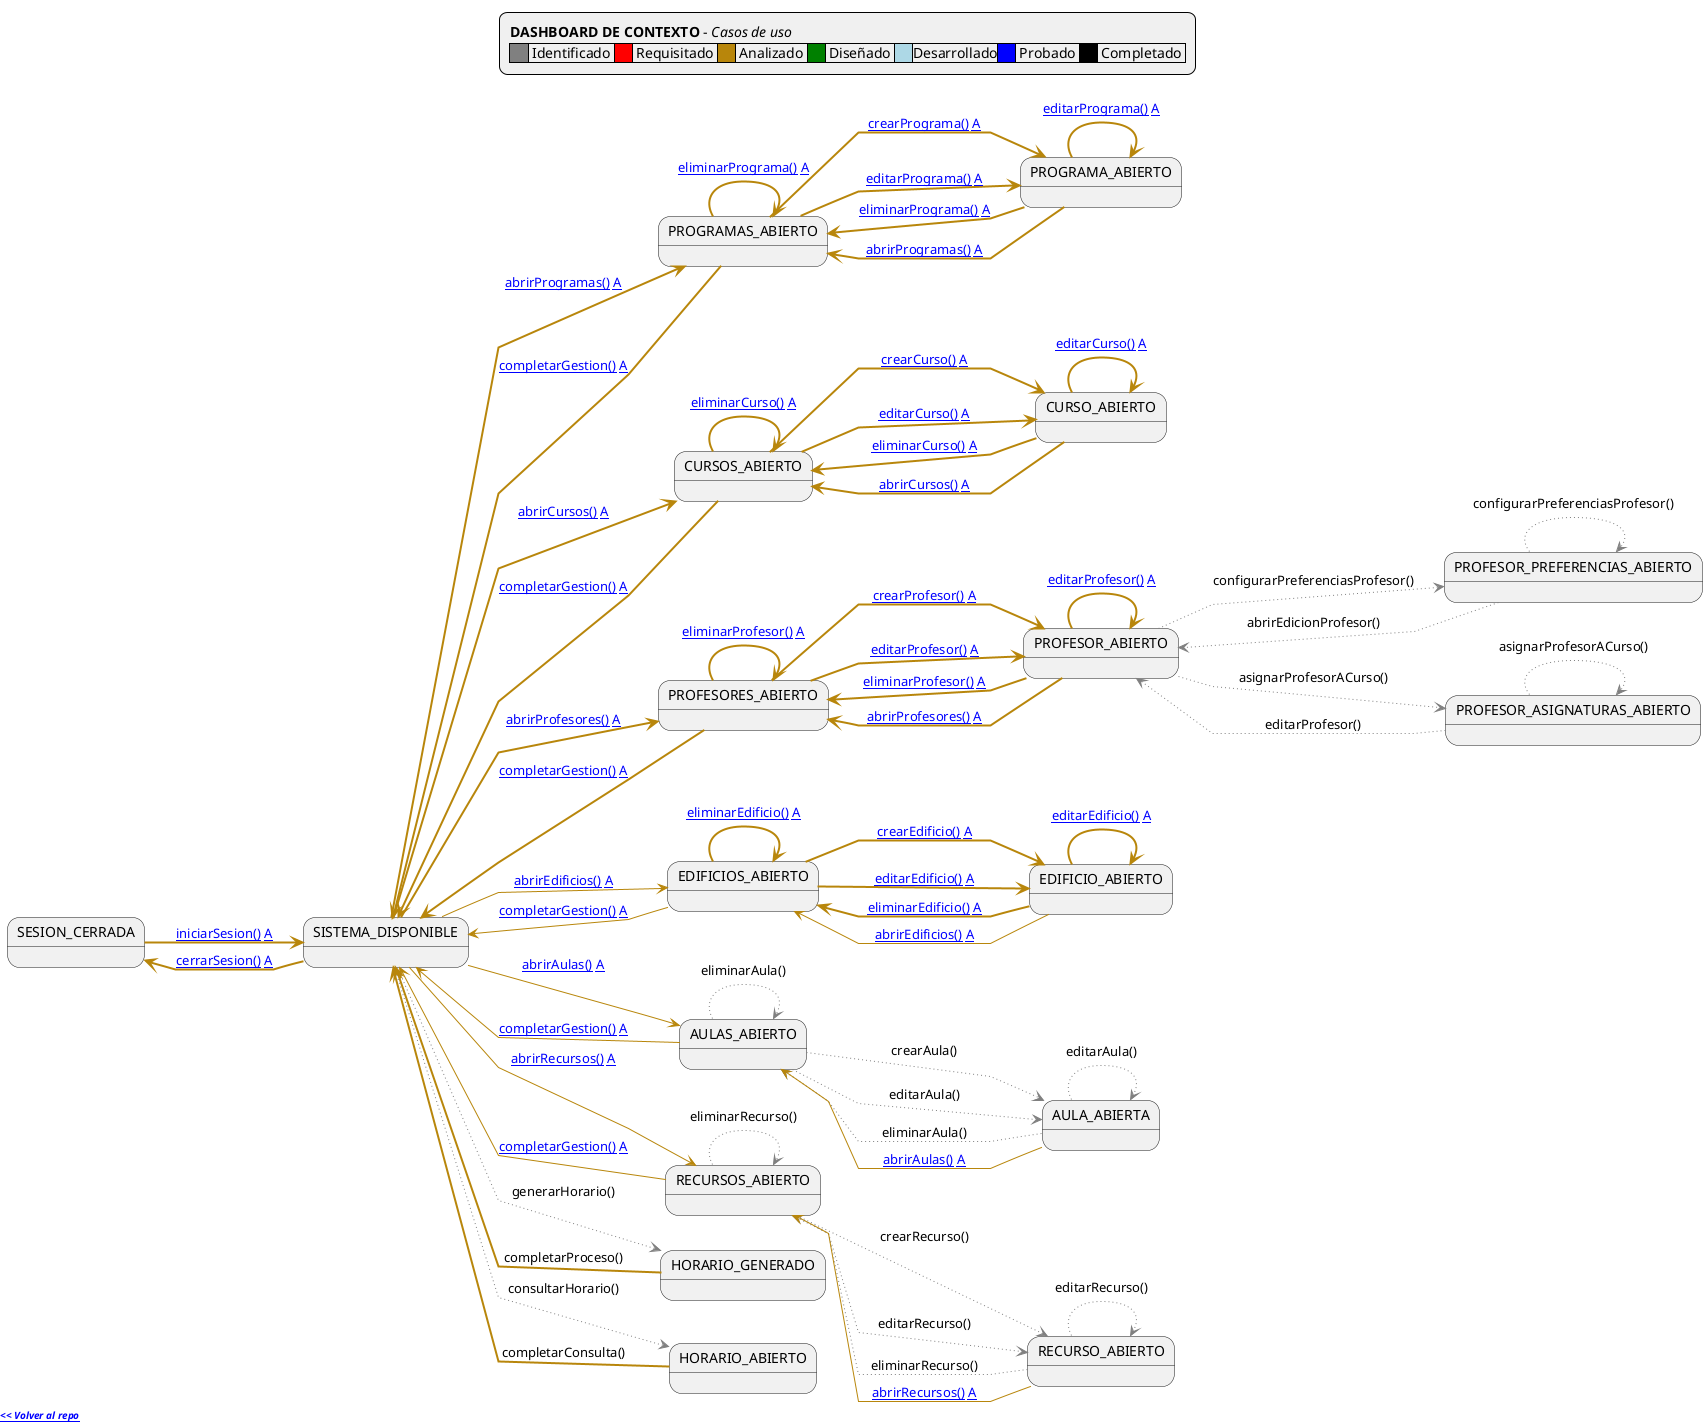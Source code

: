 @startuml diagrama-contexto-administrador

left to right direction
skinparam linetype polyline

<style>
legend {
  BackGroundColor #f0f0f0;
  'Margin 30
  Padding 10
}
footer {
  HorizontalAlignment left
}

</style>

legend top
    **DASHBOARD DE CONTEXTO** - <i>Casos de uso</i>
    '====
    |<#gray>     | Identificado |<#red>     | Requisitado |<#darkgoldenrod>     | Analizado |<#green>     | Diseñado |<#lightblue>     |Desarrollado|<#blue>     | Probado |<#black>     | Completado |
    '====
    '[**nombreCasoUso()**] -> Especificación detallada / [**A**] -> Análisis MVC
    '====
end legend

footer
**<i>[[https://github.com/mmasias/pySigHor << Volver al repo]]</i>** 
end footer

state "SESION_CERRADA" as NoAuth
state "SISTEMA_DISPONIBLE" as Menu

state "PROGRAMAS_ABIERTO" as ListProgramas
state "PROGRAMA_ABIERTO" as EditPrograma
state "CURSOS_ABIERTO" as ListCursos
state "CURSO_ABIERTO" as EditCurso
state "PROFESORES_ABIERTO" as ListProfesores
state "PROFESOR_ABIERTO" as EditProfesor
state "PROFESOR_PREFERENCIAS_ABIERTO" as EditProfesorPreferencias
state "EDIFICIOS_ABIERTO" as ListEdificios
state "EDIFICIO_ABIERTO" as EditEdificio
state "AULAS_ABIERTO" as ListAulas
state "AULA_ABIERTA" as EditAula
state "RECURSOS_ABIERTO" as ListRecursos
state "RECURSO_ABIERTO" as EditRecurso

state "PROFESOR_ASIGNATURAS_ABIERTO" as Asignaciones
state "HORARIO_GENERADO" as Generacion
state "HORARIO_ABIERTO" as Consulta

NoAuth -[#darkgoldenrod,thickness=2]-> Menu: [[https://github.com/mmasias/pySigHor/blob/main/RUP/00-casos-uso/02-detalle/iniciarSesion/README.md iniciarSesion()]] [[https://github.com/mmasias/pySigHor/blob/main/RUP/01-analisis/casos-uso/iniciarSesion/README.md A]]

Menu -[#darkgoldenrod,thickness=2]-> NoAuth: [[https://github.com/mmasias/pySigHor/blob/main/RUP/00-casos-uso/02-detalle/cerrarSesion/README.md cerrarSesion()]] [[https://github.com/mmasias/pySigHor/blob/main/RUP/01-analisis/casos-uso/cerrarSesion/README.md A]]
Menu -[#darkgoldenrod,thickness=2]-> ListProgramas: [[https://github.com/mmasias/pySigHor/blob/main/RUP/00-casos-uso/02-detalle/abrirProgramas/README.md abrirProgramas()]] [[https://github.com/mmasias/pySigHor/blob/main/RUP/01-analisis/casos-uso/abrirProgramas/README.md A]]
Menu -[#darkgoldenrod,thickness=2]-> ListCursos: [[https://github.com/mmasias/pySigHor/blob/main/RUP/00-casos-uso/02-detalle/abrirCursos/README.md abrirCursos()]] [[https://github.com/mmasias/pySigHor/blob/main/RUP/01-analisis/casos-uso/abrirCursos/README.md A]]
Menu -[#darkgoldenrod,thickness=2]-> ListProfesores: [[https://github.com/mmasias/pySigHor/blob/main/RUP/00-casos-uso/02-detalle/abrirProfesores/README.md abrirProfesores()]] [[https://github.com/mmasias/pySigHor/blob/main/RUP/01-analisis/casos-uso/abrirProfesores/README.md A]]
Menu -[#darkgoldenrod]-> ListEdificios: [[https://github.com/mmasias/pySigHor/blob/main/RUP/00-casos-uso/02-detalle/abrirEdificios/README.md abrirEdificios()]] [[https://github.com/mmasias/pySigHor/blob/main/RUP/01-analisis/casos-uso/abrirEdificios/README.md A]]
Menu -[#darkgoldenrod]-> ListAulas: [[https://github.com/mmasias/pySigHor/blob/main/RUP/00-casos-uso/02-detalle/abrirAulas/README.md abrirAulas()]] [[https://github.com/mmasias/pySigHor/blob/main/RUP/01-analisis/casos-uso/abrirAulas/README.md A]]
Menu -[#darkgoldenrod]-> ListRecursos: [[https://github.com/mmasias/pySigHor/blob/main/RUP/00-casos-uso/02-detalle/abrirRecursos/README.md abrirRecursos()]] [[https://github.com/mmasias/pySigHor/blob/main/RUP/01-analisis/casos-uso/abrirRecursos/README.md A]]
Menu -[#gray,dotted]-> Generacion: generarHorario()
Menu -[#gray,dotted]-> Consulta: consultarHorario()

EditProfesor -[#gray,dotted]-> Asignaciones: asignarProfesorACurso()

Asignaciones -[#gray,dotted]-> Asignaciones: asignarProfesorACurso()
Asignaciones -[#gray,dotted]-> EditProfesor: editarProfesor()
ListProgramas -[#darkgoldenrod,thickness=2]-> EditPrograma: [[https://github.com/mmasias/pySigHor/blob/main/RUP/00-casos-uso/02-detalle/crearPrograma/README.md crearPrograma()]] [[https://github.com/mmasias/pySigHor/blob/main/RUP/01-analisis/casos-uso/crearPrograma/README.md A]]
ListProgramas -[#darkgoldenrod,thickness=2]-> EditPrograma: [[https://github.com/mmasias/pySigHor/blob/main/RUP/00-casos-uso/02-detalle/editarPrograma/README.md editarPrograma()]] [[https://github.com/mmasias/pySigHor/blob/main/RUP/01-analisis/casos-uso/editarPrograma/README.md A]]
ListProgramas -[#darkgoldenrod,thickness=2]-> ListProgramas: [[https://github.com/mmasias/pySigHor/blob/main/RUP/00-casos-uso/02-detalle/eliminarPrograma/README.md eliminarPrograma()]] [[https://github.com/mmasias/pySigHor/blob/main/RUP/01-analisis/casos-uso/eliminarPrograma/README.md A]]
EditPrograma -[#darkgoldenrod,thickness=2]-> EditPrograma: [[https://github.com/mmasias/pySigHor/blob/main/RUP/00-casos-uso/02-detalle/editarPrograma/README.md editarPrograma()]] [[https://github.com/mmasias/pySigHor/blob/main/RUP/01-analisis/casos-uso/editarPrograma/README.md A]]
EditPrograma -[#darkgoldenrod,thickness=2]-> ListProgramas: [[https://github.com/mmasias/pySigHor/blob/main/RUP/00-casos-uso/02-detalle/eliminarPrograma/README.md eliminarPrograma()]] [[https://github.com/mmasias/pySigHor/blob/main/RUP/01-analisis/casos-uso/eliminarPrograma/README.md A]]
EditPrograma -[#darkgoldenrod,thickness=2]-> ListProgramas: [[https://github.com/mmasias/pySigHor/blob/main/RUP/00-casos-uso/02-detalle/abrirProgramas/README.md abrirProgramas()]] [[https://github.com/mmasias/pySigHor/blob/main/RUP/01-analisis/casos-uso/abrirProgramas/README.md A]]
ListCursos -[#darkgoldenrod,thickness=2]-> EditCurso: [[https://github.com/mmasias/pySigHor/blob/main/RUP/00-casos-uso/02-detalle/crearCurso/README.md crearCurso()]] [[https://github.com/mmasias/pySigHor/blob/main/RUP/01-analisis/casos-uso/crearCurso/README.md A]]
ListCursos -[#darkgoldenrod,thickness=2]-> EditCurso: [[https://github.com/mmasias/pySigHor/blob/main/RUP/00-casos-uso/02-detalle/editarCurso/README.md editarCurso()]] [[https://github.com/mmasias/pySigHor/blob/main/RUP/01-analisis/casos-uso/editarCurso/README.md A]]
ListCursos -[#darkgoldenrod,thickness=2]-> ListCursos: [[https://github.com/mmasias/pySigHor/blob/main/RUP/00-casos-uso/02-detalle/eliminarCurso/README.md eliminarCurso()]] [[https://github.com/mmasias/pySigHor/blob/main/RUP/01-analisis/casos-uso/eliminarCurso/README.md A]]
EditCurso -[#darkgoldenrod,thickness=2]-> EditCurso: [[https://github.com/mmasias/pySigHor/blob/main/RUP/00-casos-uso/02-detalle/editarCurso/README.md editarCurso()]] [[https://github.com/mmasias/pySigHor/blob/main/RUP/01-analisis/casos-uso/editarCurso/README.md A]]
EditCurso -[#darkgoldenrod,thickness=2]-> ListCursos: [[https://github.com/mmasias/pySigHor/blob/main/RUP/00-casos-uso/02-detalle/eliminarCurso/README.md eliminarCurso()]] [[https://github.com/mmasias/pySigHor/blob/main/RUP/01-analisis/casos-uso/eliminarCurso/README.md A]]
EditCurso -[#darkgoldenrod,thickness=2]-> ListCursos: [[https://github.com/mmasias/pySigHor/blob/main/RUP/00-casos-uso/02-detalle/abrirCursos/README.md abrirCursos()]] [[https://github.com/mmasias/pySigHor/blob/main/RUP/01-analisis/casos-uso/abrirCursos/README.md A]]
ListProfesores -[#darkgoldenrod,thickness=2]-> EditProfesor: [[https://github.com/mmasias/pySigHor/blob/main/RUP/00-casos-uso/02-detalle/crearProfesor/README.md crearProfesor()]] [[https://github.com/mmasias/pySigHor/blob/main/RUP/01-analisis/casos-uso/crearProfesor/README.md A]]
ListProfesores -[#darkgoldenrod,thickness=2]-> EditProfesor: [[https://github.com/mmasias/pySigHor/blob/main/RUP/00-casos-uso/02-detalle/editarProfesor/README.md editarProfesor()]] [[https://github.com/mmasias/pySigHor/blob/main/RUP/01-analisis/casos-uso/editarProfesor/README.md A]]
ListProfesores -[#darkgoldenrod,thickness=2]-> ListProfesores: [[https://github.com/mmasias/pySigHor/blob/main/RUP/00-casos-uso/02-detalle/eliminarProfesor/README.md eliminarProfesor()]] [[https://github.com/mmasias/pySigHor/blob/main/RUP/01-analisis/casos-uso/eliminarProfesor/README.md A]]
EditProfesor -[#darkgoldenrod,thickness=2]-> EditProfesor: [[https://github.com/mmasias/pySigHor/blob/main/RUP/00-casos-uso/02-detalle/editarProfesor/README.md editarProfesor()]] [[https://github.com/mmasias/pySigHor/blob/main/RUP/01-analisis/casos-uso/editarProfesor/README.md A]]
EditProfesor -[#darkgoldenrod,thickness=2]-> ListProfesores: [[https://github.com/mmasias/pySigHor/blob/main/RUP/00-casos-uso/02-detalle/eliminarProfesor/README.md eliminarProfesor()]] [[https://github.com/mmasias/pySigHor/blob/main/RUP/01-analisis/casos-uso/eliminarProfesor/README.md A]]
EditProfesor -[#gray,dotted]-> EditProfesorPreferencias: configurarPreferenciasProfesor()
EditProfesor -[#darkgoldenrod,thickness=2]-> ListProfesores: [[https://github.com/mmasias/pySigHor/blob/main/RUP/00-casos-uso/02-detalle/abrirProfesores/README.md abrirProfesores()]] [[https://github.com/mmasias/pySigHor/blob/main/RUP/01-analisis/casos-uso/abrirProfesores/README.md A]]
EditProfesorPreferencias -[#gray,dotted]-> EditProfesorPreferencias: configurarPreferenciasProfesor()
EditProfesorPreferencias -[#gray,dotted]-> EditProfesor: abrirEdicionProfesor()
ListEdificios -[#darkgoldenrod,bold]-> EditEdificio: [[../00-casos-uso/02-detalle/crearEdificio/README.md crearEdificio()]] [[../01-analisis/casos-uso/crearEdificio/README.md A]]
ListEdificios -[#darkgoldenrod,bold]-> EditEdificio: [[../00-casos-uso/02-detalle/editarEdificio/README.md editarEdificio()]] [[../01-analisis/casos-uso/editarEdificio/README.md A]]
ListEdificios -[#darkgoldenrod,bold]-> ListEdificios: [[../00-casos-uso/02-detalle/eliminarEdificio/README.md eliminarEdificio()]] [[../01-analisis/casos-uso/eliminarEdificio/README.md A]]
EditEdificio -[#darkgoldenrod,bold]-> EditEdificio: [[../00-casos-uso/02-detalle/editarEdificio/README.md editarEdificio()]] [[../01-analisis/casos-uso/editarEdificio/README.md A]]
EditEdificio -[#darkgoldenrod,bold]-> ListEdificios: [[../00-casos-uso/02-detalle/eliminarEdificio/README.md eliminarEdificio()]] [[../01-analisis/casos-uso/eliminarEdificio/README.md A]]
EditEdificio -[#darkgoldenrod]-> ListEdificios: [[https://github.com/mmasias/pySigHor/blob/main/RUP/00-casos-uso/02-detalle/abrirEdificios/README.md abrirEdificios()]] [[https://github.com/mmasias/pySigHor/blob/main/RUP/01-analisis/casos-uso/abrirEdificios/README.md A]]
ListAulas -[#gray,dotted]-> EditAula: crearAula()
ListAulas -[#gray,dotted]-> EditAula: editarAula()
ListAulas -[#gray,dotted]-> ListAulas: eliminarAula()
EditAula -[#gray,dotted]-> EditAula: editarAula()
EditAula -[#gray,dotted]-> ListAulas: eliminarAula()
EditAula -[#darkgoldenrod]-> ListAulas: [[https://github.com/mmasias/pySigHor/blob/main/RUP/00-casos-uso/02-detalle/abrirAulas/README.md abrirAulas()]] [[https://github.com/mmasias/pySigHor/blob/main/RUP/01-analisis/casos-uso/abrirAulas/README.md A]]
ListRecursos -[#gray,dotted]-> EditRecurso: crearRecurso()
ListRecursos -[#gray,dotted]-> EditRecurso: editarRecurso()
ListRecursos -[#gray,dotted]-> ListRecursos: eliminarRecurso()
EditRecurso -[#gray,dotted]-> EditRecurso: editarRecurso()
EditRecurso -[#gray,dotted]-> ListRecursos: eliminarRecurso()
EditRecurso -[#darkgoldenrod]-> ListRecursos: [[https://github.com/mmasias/pySigHor/blob/main/RUP/00-casos-uso/02-detalle/abrirRecursos/README.md abrirRecursos()]] [[https://github.com/mmasias/pySigHor/blob/main/RUP/01-analisis/casos-uso/abrirRecursos/README.md A]]
ListProgramas -[#darkgoldenrod,thickness=2]-> Menu: [[https://github.com/mmasias/pySigHor/blob/main/RUP/00-casos-uso/02-detalle/completarGestion/README.md completarGestion()]] [[https://github.com/mmasias/pySigHor/blob/main/RUP/01-analisis/casos-uso/completarGestion/README.md A]]
ListCursos -[#darkgoldenrod,thickness=2]-> Menu: [[https://github.com/mmasias/pySigHor/blob/main/RUP/00-casos-uso/02-detalle/completarGestion/README.md completarGestion()]] [[https://github.com/mmasias/pySigHor/blob/main/RUP/01-analisis/casos-uso/completarGestion/README.md A]]
ListProfesores -[#darkgoldenrod,thickness=2]-> Menu: [[https://github.com/mmasias/pySigHor/blob/main/RUP/00-casos-uso/02-detalle/completarGestion/README.md completarGestion()]] [[https://github.com/mmasias/pySigHor/blob/main/RUP/01-analisis/casos-uso/completarGestion/README.md A]]
ListEdificios -[#darkgoldenrod]-> Menu: [[https://github.com/mmasias/pySigHor/blob/main/RUP/00-casos-uso/02-detalle/completarGestion/README.md completarGestion()]] [[https://github.com/mmasias/pySigHor/blob/main/RUP/01-analisis/casos-uso/completarGestion/README.md A]]
ListAulas -[#darkgoldenrod]-> Menu: [[https://github.com/mmasias/pySigHor/blob/main/RUP/00-casos-uso/02-detalle/completarGestion/README.md completarGestion()]] [[https://github.com/mmasias/pySigHor/blob/main/RUP/01-analisis/casos-uso/completarGestion/README.md A]]
ListRecursos -[#darkgoldenrod]-> Menu: [[https://github.com/mmasias/pySigHor/blob/main/RUP/00-casos-uso/02-detalle/completarGestion/README.md completarGestion()]] [[https://github.com/mmasias/pySigHor/blob/main/RUP/01-analisis/casos-uso/completarGestion/README.md A]]
Generacion -[#darkgoldenrod,thickness=2]-> Menu: completarProceso()
Consulta -[#darkgoldenrod,thickness=2]-> Menu: completarConsulta()
@enduml